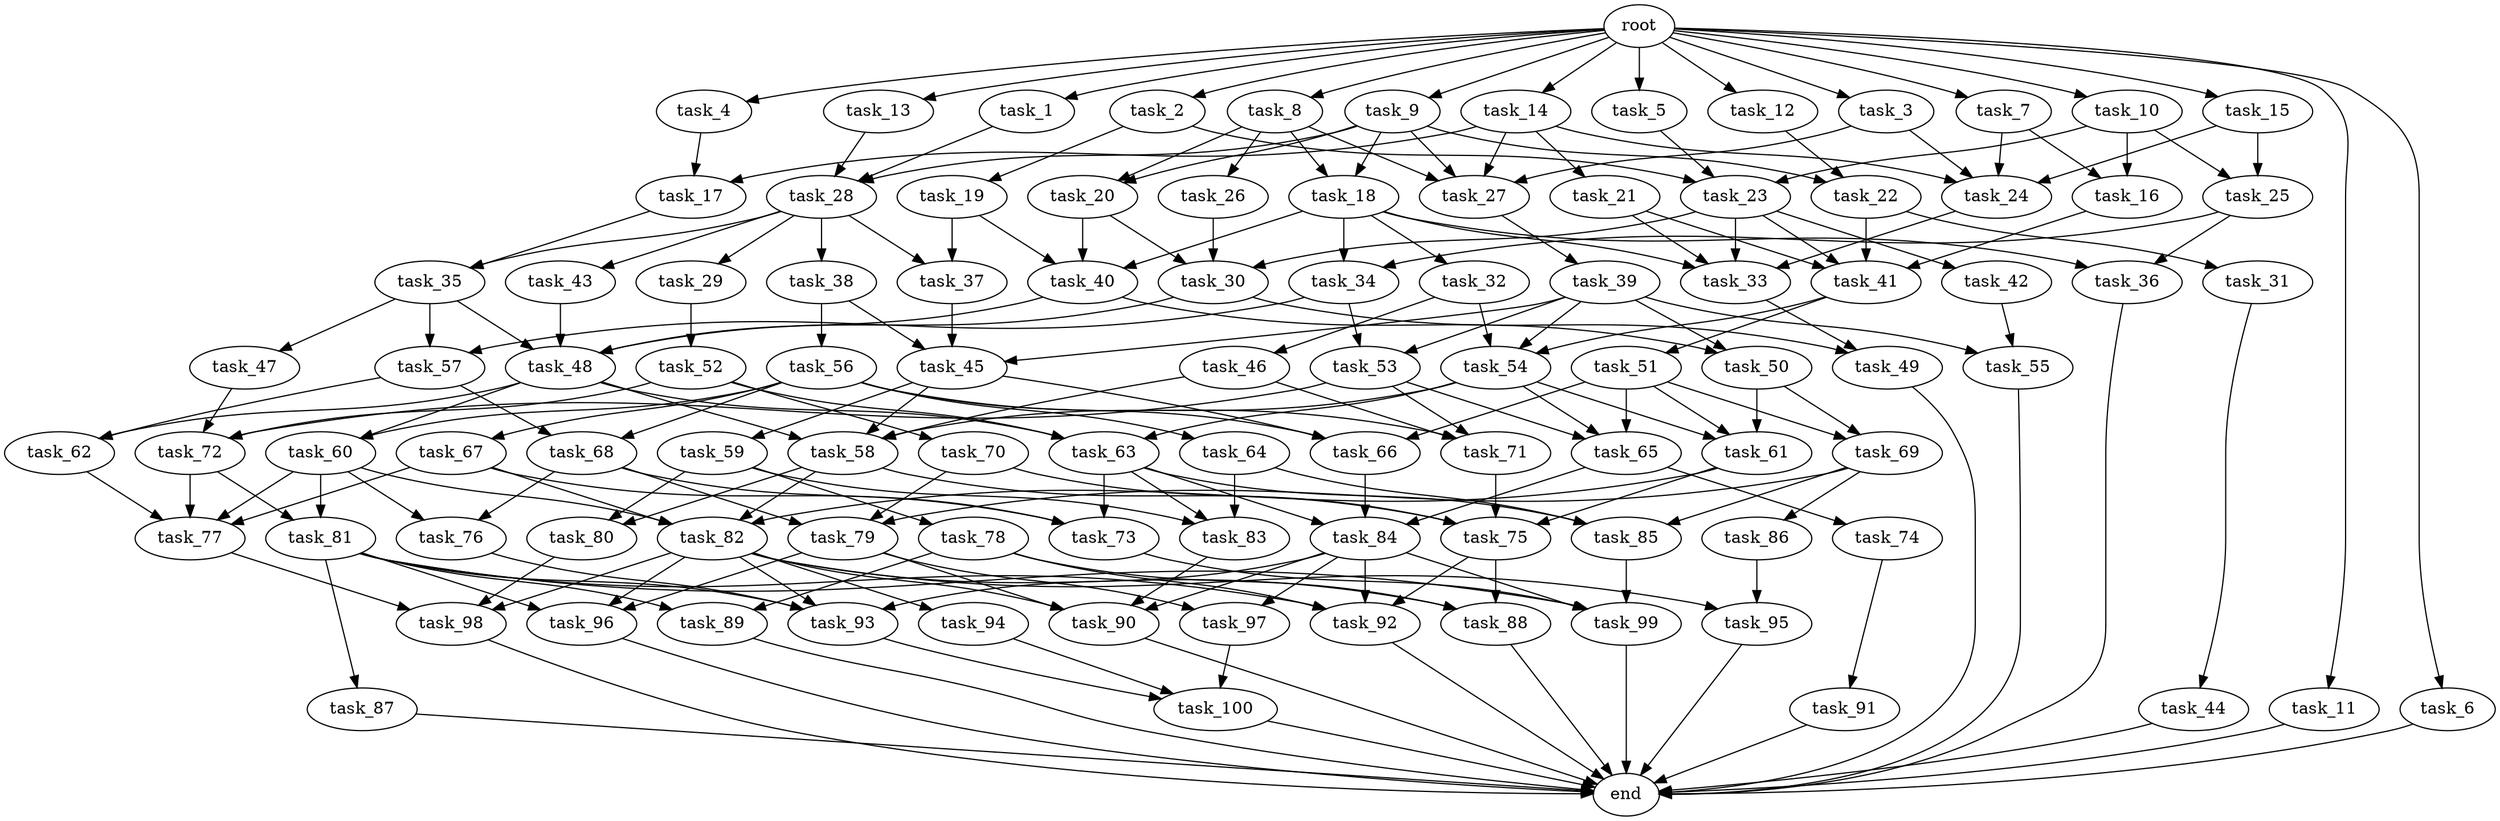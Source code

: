 digraph G {
  task_66 [size="3.237760e+08"];
  task_71 [size="1.401663e+09"];
  task_79 [size="2.621751e+09"];
  task_27 [size="1.896267e+09"];
  task_34 [size="2.137585e+09"];
  task_69 [size="8.998853e+08"];
  task_63 [size="4.750428e+09"];
  task_87 [size="3.439993e+09"];
  task_26 [size="3.902360e+09"];
  task_25 [size="2.897914e+09"];
  task_44 [size="2.815212e+09"];
  task_19 [size="8.226507e+08"];
  task_57 [size="2.756985e+09"];
  task_47 [size="3.664259e+09"];
  task_29 [size="1.838971e+09"];
  task_20 [size="1.183167e+08"];
  task_56 [size="4.137269e+09"];
  task_15 [size="1.058471e+09"];
  task_77 [size="4.214475e+09"];
  task_92 [size="1.899733e+07"];
  task_100 [size="2.430296e+09"];
  task_16 [size="4.067061e+09"];
  task_91 [size="7.833600e+08"];
  task_82 [size="4.929261e+09"];
  task_73 [size="1.671216e+09"];
  task_65 [size="1.728460e+09"];
  task_10 [size="4.023056e+09"];
  task_30 [size="2.573334e+09"];
  task_23 [size="1.453925e+09"];
  task_78 [size="2.277011e+09"];
  task_28 [size="2.053479e+09"];
  task_38 [size="4.729049e+09"];
  task_32 [size="2.725324e+08"];
  task_4 [size="2.744815e+09"];
  task_9 [size="1.987733e+09"];
  task_84 [size="8.936047e+07"];
  task_14 [size="6.535745e+08"];
  end [size="0.000000e+00"];
  task_83 [size="3.682917e+09"];
  task_90 [size="3.630850e+09"];
  task_59 [size="3.590626e+09"];
  task_12 [size="3.162656e+09"];
  task_46 [size="4.075892e+09"];
  task_36 [size="3.847830e+09"];
  task_40 [size="4.350975e+09"];
  task_62 [size="4.057618e+09"];
  task_45 [size="3.805711e+09"];
  task_53 [size="3.270630e+09"];
  task_24 [size="4.895644e+09"];
  task_33 [size="7.966837e+08"];
  task_89 [size="4.465394e+09"];
  task_94 [size="4.620043e+09"];
  task_41 [size="2.858995e+09"];
  task_72 [size="3.037753e+09"];
  task_18 [size="2.912436e+09"];
  task_64 [size="4.588098e+09"];
  task_54 [size="2.341215e+09"];
  task_95 [size="2.228013e+09"];
  task_70 [size="1.637527e+09"];
  task_11 [size="4.054960e+09"];
  task_43 [size="3.157756e+09"];
  task_88 [size="3.132222e+09"];
  task_96 [size="7.612389e+08"];
  task_6 [size="6.773777e+08"];
  task_42 [size="3.950698e+09"];
  task_17 [size="3.941034e+09"];
  task_22 [size="4.294630e+08"];
  task_93 [size="4.893835e+09"];
  task_98 [size="2.533462e+08"];
  task_97 [size="2.963770e+09"];
  task_58 [size="2.538390e+09"];
  task_67 [size="6.154225e+08"];
  root [size="0.000000e+00"];
  task_48 [size="2.755201e+09"];
  task_35 [size="4.990173e+09"];
  task_80 [size="2.334960e+09"];
  task_99 [size="1.048871e+08"];
  task_68 [size="4.938871e+09"];
  task_1 [size="2.751922e+09"];
  task_55 [size="4.397578e+09"];
  task_13 [size="1.249883e+09"];
  task_52 [size="4.883083e+09"];
  task_81 [size="3.187149e+09"];
  task_39 [size="4.421386e+09"];
  task_2 [size="2.737099e+09"];
  task_37 [size="3.714876e+09"];
  task_5 [size="1.323065e+09"];
  task_76 [size="2.991767e+09"];
  task_51 [size="3.197880e+09"];
  task_7 [size="3.501650e+09"];
  task_60 [size="4.886838e+08"];
  task_74 [size="1.181778e+09"];
  task_85 [size="4.560834e+09"];
  task_49 [size="4.877736e+09"];
  task_31 [size="3.258142e+09"];
  task_21 [size="3.880857e+09"];
  task_3 [size="2.808969e+09"];
  task_8 [size="1.107072e+09"];
  task_75 [size="7.764621e+08"];
  task_50 [size="1.158109e+09"];
  task_61 [size="2.106084e+09"];
  task_86 [size="3.032123e+09"];

  task_66 -> task_84 [size="2.158507e+07"];
  task_71 -> task_75 [size="9.344418e+07"];
  task_79 -> task_97 [size="1.747834e+08"];
  task_79 -> task_96 [size="1.747834e+08"];
  task_79 -> task_90 [size="1.747834e+08"];
  task_27 -> task_39 [size="9.481334e+07"];
  task_34 -> task_53 [size="2.137585e+08"];
  task_34 -> task_57 [size="2.137585e+08"];
  task_69 -> task_79 [size="8.998853e+07"];
  task_69 -> task_86 [size="8.998853e+07"];
  task_69 -> task_85 [size="8.998853e+07"];
  task_63 -> task_73 [size="3.166952e+08"];
  task_63 -> task_83 [size="3.166952e+08"];
  task_63 -> task_84 [size="3.166952e+08"];
  task_63 -> task_85 [size="3.166952e+08"];
  task_87 -> end [size="1.000000e-12"];
  task_26 -> task_30 [size="7.804719e+08"];
  task_25 -> task_36 [size="2.897914e+08"];
  task_25 -> task_34 [size="2.897914e+08"];
  task_44 -> end [size="1.000000e-12"];
  task_19 -> task_37 [size="1.645301e+08"];
  task_19 -> task_40 [size="1.645301e+08"];
  task_57 -> task_68 [size="2.756985e+08"];
  task_57 -> task_62 [size="2.756985e+08"];
  task_47 -> task_72 [size="7.328518e+08"];
  task_29 -> task_52 [size="3.677943e+08"];
  task_20 -> task_40 [size="1.183167e+07"];
  task_20 -> task_30 [size="1.183167e+07"];
  task_56 -> task_68 [size="8.274537e+08"];
  task_56 -> task_60 [size="8.274537e+08"];
  task_56 -> task_66 [size="8.274537e+08"];
  task_56 -> task_64 [size="8.274537e+08"];
  task_56 -> task_67 [size="8.274537e+08"];
  task_56 -> task_71 [size="8.274537e+08"];
  task_15 -> task_24 [size="2.116942e+08"];
  task_15 -> task_25 [size="2.116942e+08"];
  task_77 -> task_98 [size="2.107238e+08"];
  task_92 -> end [size="1.000000e-12"];
  task_100 -> end [size="1.000000e-12"];
  task_16 -> task_41 [size="4.067061e+08"];
  task_91 -> end [size="1.000000e-12"];
  task_82 -> task_88 [size="2.464630e+08"];
  task_82 -> task_96 [size="2.464630e+08"];
  task_82 -> task_94 [size="2.464630e+08"];
  task_82 -> task_90 [size="2.464630e+08"];
  task_82 -> task_95 [size="2.464630e+08"];
  task_82 -> task_93 [size="2.464630e+08"];
  task_82 -> task_98 [size="2.464630e+08"];
  task_73 -> task_99 [size="1.114144e+08"];
  task_65 -> task_74 [size="1.152306e+08"];
  task_65 -> task_84 [size="1.152306e+08"];
  task_10 -> task_16 [size="8.046112e+08"];
  task_10 -> task_23 [size="8.046112e+08"];
  task_10 -> task_25 [size="8.046112e+08"];
  task_30 -> task_49 [size="1.715556e+08"];
  task_30 -> task_48 [size="1.715556e+08"];
  task_23 -> task_41 [size="9.692833e+07"];
  task_23 -> task_30 [size="9.692833e+07"];
  task_23 -> task_33 [size="9.692833e+07"];
  task_23 -> task_42 [size="9.692833e+07"];
  task_78 -> task_88 [size="4.554022e+08"];
  task_78 -> task_92 [size="4.554022e+08"];
  task_78 -> task_89 [size="4.554022e+08"];
  task_28 -> task_37 [size="1.368986e+08"];
  task_28 -> task_38 [size="1.368986e+08"];
  task_28 -> task_29 [size="1.368986e+08"];
  task_28 -> task_43 [size="1.368986e+08"];
  task_28 -> task_35 [size="1.368986e+08"];
  task_38 -> task_56 [size="9.458098e+08"];
  task_38 -> task_45 [size="9.458098e+08"];
  task_32 -> task_54 [size="5.450647e+07"];
  task_32 -> task_46 [size="5.450647e+07"];
  task_4 -> task_17 [size="5.489630e+08"];
  task_9 -> task_27 [size="3.975467e+08"];
  task_9 -> task_28 [size="3.975467e+08"];
  task_9 -> task_22 [size="3.975467e+08"];
  task_9 -> task_20 [size="3.975467e+08"];
  task_9 -> task_18 [size="3.975467e+08"];
  task_84 -> task_97 [size="5.957365e+06"];
  task_84 -> task_90 [size="5.957365e+06"];
  task_84 -> task_99 [size="5.957365e+06"];
  task_84 -> task_92 [size="5.957365e+06"];
  task_84 -> task_93 [size="5.957365e+06"];
  task_14 -> task_27 [size="1.307149e+08"];
  task_14 -> task_17 [size="1.307149e+08"];
  task_14 -> task_24 [size="1.307149e+08"];
  task_14 -> task_21 [size="1.307149e+08"];
  task_83 -> task_90 [size="2.455278e+08"];
  task_90 -> end [size="1.000000e-12"];
  task_59 -> task_80 [size="7.181252e+08"];
  task_59 -> task_83 [size="7.181252e+08"];
  task_59 -> task_78 [size="7.181252e+08"];
  task_12 -> task_22 [size="6.325312e+08"];
  task_46 -> task_58 [size="8.151784e+08"];
  task_46 -> task_71 [size="8.151784e+08"];
  task_36 -> end [size="1.000000e-12"];
  task_40 -> task_50 [size="2.900650e+08"];
  task_40 -> task_48 [size="2.900650e+08"];
  task_62 -> task_77 [size="4.057618e+08"];
  task_45 -> task_58 [size="2.537141e+08"];
  task_45 -> task_59 [size="2.537141e+08"];
  task_45 -> task_66 [size="2.537141e+08"];
  task_53 -> task_65 [size="3.270630e+08"];
  task_53 -> task_72 [size="3.270630e+08"];
  task_53 -> task_71 [size="3.270630e+08"];
  task_24 -> task_33 [size="2.447822e+08"];
  task_33 -> task_49 [size="3.983418e+07"];
  task_89 -> end [size="1.000000e-12"];
  task_94 -> task_100 [size="9.240087e+08"];
  task_41 -> task_54 [size="1.429498e+08"];
  task_41 -> task_51 [size="1.429498e+08"];
  task_72 -> task_81 [size="2.025169e+08"];
  task_72 -> task_77 [size="2.025169e+08"];
  task_18 -> task_36 [size="2.912436e+08"];
  task_18 -> task_34 [size="2.912436e+08"];
  task_18 -> task_32 [size="2.912436e+08"];
  task_18 -> task_33 [size="2.912436e+08"];
  task_18 -> task_40 [size="2.912436e+08"];
  task_64 -> task_83 [size="9.176196e+08"];
  task_64 -> task_85 [size="9.176196e+08"];
  task_54 -> task_58 [size="1.560810e+08"];
  task_54 -> task_63 [size="1.560810e+08"];
  task_54 -> task_65 [size="1.560810e+08"];
  task_54 -> task_61 [size="1.560810e+08"];
  task_95 -> end [size="1.000000e-12"];
  task_70 -> task_79 [size="3.275053e+08"];
  task_70 -> task_75 [size="3.275053e+08"];
  task_11 -> end [size="1.000000e-12"];
  task_43 -> task_48 [size="6.315512e+08"];
  task_88 -> end [size="1.000000e-12"];
  task_96 -> end [size="1.000000e-12"];
  task_6 -> end [size="1.000000e-12"];
  task_42 -> task_55 [size="7.901397e+08"];
  task_17 -> task_35 [size="3.941034e+08"];
  task_22 -> task_31 [size="4.294630e+07"];
  task_22 -> task_41 [size="4.294630e+07"];
  task_93 -> task_100 [size="2.446918e+08"];
  task_98 -> end [size="1.000000e-12"];
  task_97 -> task_100 [size="2.963770e+08"];
  task_58 -> task_75 [size="1.269195e+08"];
  task_58 -> task_80 [size="1.269195e+08"];
  task_58 -> task_82 [size="1.269195e+08"];
  task_67 -> task_73 [size="1.230845e+08"];
  task_67 -> task_77 [size="1.230845e+08"];
  task_67 -> task_82 [size="1.230845e+08"];
  root -> task_4 [size="1.000000e-12"];
  root -> task_1 [size="1.000000e-12"];
  root -> task_7 [size="1.000000e-12"];
  root -> task_13 [size="1.000000e-12"];
  root -> task_8 [size="1.000000e-12"];
  root -> task_11 [size="1.000000e-12"];
  root -> task_15 [size="1.000000e-12"];
  root -> task_2 [size="1.000000e-12"];
  root -> task_9 [size="1.000000e-12"];
  root -> task_6 [size="1.000000e-12"];
  root -> task_14 [size="1.000000e-12"];
  root -> task_5 [size="1.000000e-12"];
  root -> task_12 [size="1.000000e-12"];
  root -> task_3 [size="1.000000e-12"];
  root -> task_10 [size="1.000000e-12"];
  task_48 -> task_58 [size="1.377600e+08"];
  task_48 -> task_60 [size="1.377600e+08"];
  task_48 -> task_62 [size="1.377600e+08"];
  task_48 -> task_63 [size="1.377600e+08"];
  task_35 -> task_57 [size="4.990173e+08"];
  task_35 -> task_47 [size="4.990173e+08"];
  task_35 -> task_48 [size="4.990173e+08"];
  task_80 -> task_98 [size="2.334960e+08"];
  task_99 -> end [size="1.000000e-12"];
  task_68 -> task_76 [size="4.938871e+08"];
  task_68 -> task_79 [size="4.938871e+08"];
  task_68 -> task_73 [size="4.938871e+08"];
  task_1 -> task_28 [size="5.503844e+08"];
  task_55 -> end [size="1.000000e-12"];
  task_13 -> task_28 [size="2.499766e+08"];
  task_52 -> task_63 [size="9.766167e+08"];
  task_52 -> task_70 [size="9.766167e+08"];
  task_52 -> task_72 [size="9.766167e+08"];
  task_81 -> task_96 [size="3.187149e+08"];
  task_81 -> task_92 [size="3.187149e+08"];
  task_81 -> task_89 [size="3.187149e+08"];
  task_81 -> task_87 [size="3.187149e+08"];
  task_81 -> task_99 [size="3.187149e+08"];
  task_81 -> task_93 [size="3.187149e+08"];
  task_39 -> task_54 [size="8.842772e+08"];
  task_39 -> task_50 [size="8.842772e+08"];
  task_39 -> task_55 [size="8.842772e+08"];
  task_39 -> task_53 [size="8.842772e+08"];
  task_39 -> task_45 [size="8.842772e+08"];
  task_2 -> task_19 [size="5.474199e+08"];
  task_2 -> task_23 [size="5.474199e+08"];
  task_37 -> task_45 [size="3.714876e+08"];
  task_5 -> task_23 [size="2.646130e+08"];
  task_76 -> task_93 [size="2.991767e+08"];
  task_51 -> task_66 [size="6.395760e+08"];
  task_51 -> task_65 [size="6.395760e+08"];
  task_51 -> task_69 [size="6.395760e+08"];
  task_51 -> task_61 [size="6.395760e+08"];
  task_7 -> task_16 [size="7.003301e+08"];
  task_7 -> task_24 [size="7.003301e+08"];
  task_60 -> task_76 [size="4.886838e+07"];
  task_60 -> task_81 [size="4.886838e+07"];
  task_60 -> task_77 [size="4.886838e+07"];
  task_60 -> task_82 [size="4.886838e+07"];
  task_74 -> task_91 [size="2.363555e+08"];
  task_85 -> task_99 [size="3.040556e+08"];
  task_49 -> end [size="1.000000e-12"];
  task_31 -> task_44 [size="6.516285e+08"];
  task_21 -> task_41 [size="7.761714e+08"];
  task_21 -> task_33 [size="7.761714e+08"];
  task_3 -> task_27 [size="5.617938e+08"];
  task_3 -> task_24 [size="5.617938e+08"];
  task_8 -> task_27 [size="2.214144e+08"];
  task_8 -> task_26 [size="2.214144e+08"];
  task_8 -> task_20 [size="2.214144e+08"];
  task_8 -> task_18 [size="2.214144e+08"];
  task_75 -> task_88 [size="3.882310e+07"];
  task_75 -> task_92 [size="3.882310e+07"];
  task_50 -> task_69 [size="1.158109e+08"];
  task_50 -> task_61 [size="1.158109e+08"];
  task_61 -> task_75 [size="1.404056e+08"];
  task_61 -> task_82 [size="1.404056e+08"];
  task_86 -> task_95 [size="6.064246e+08"];
}
